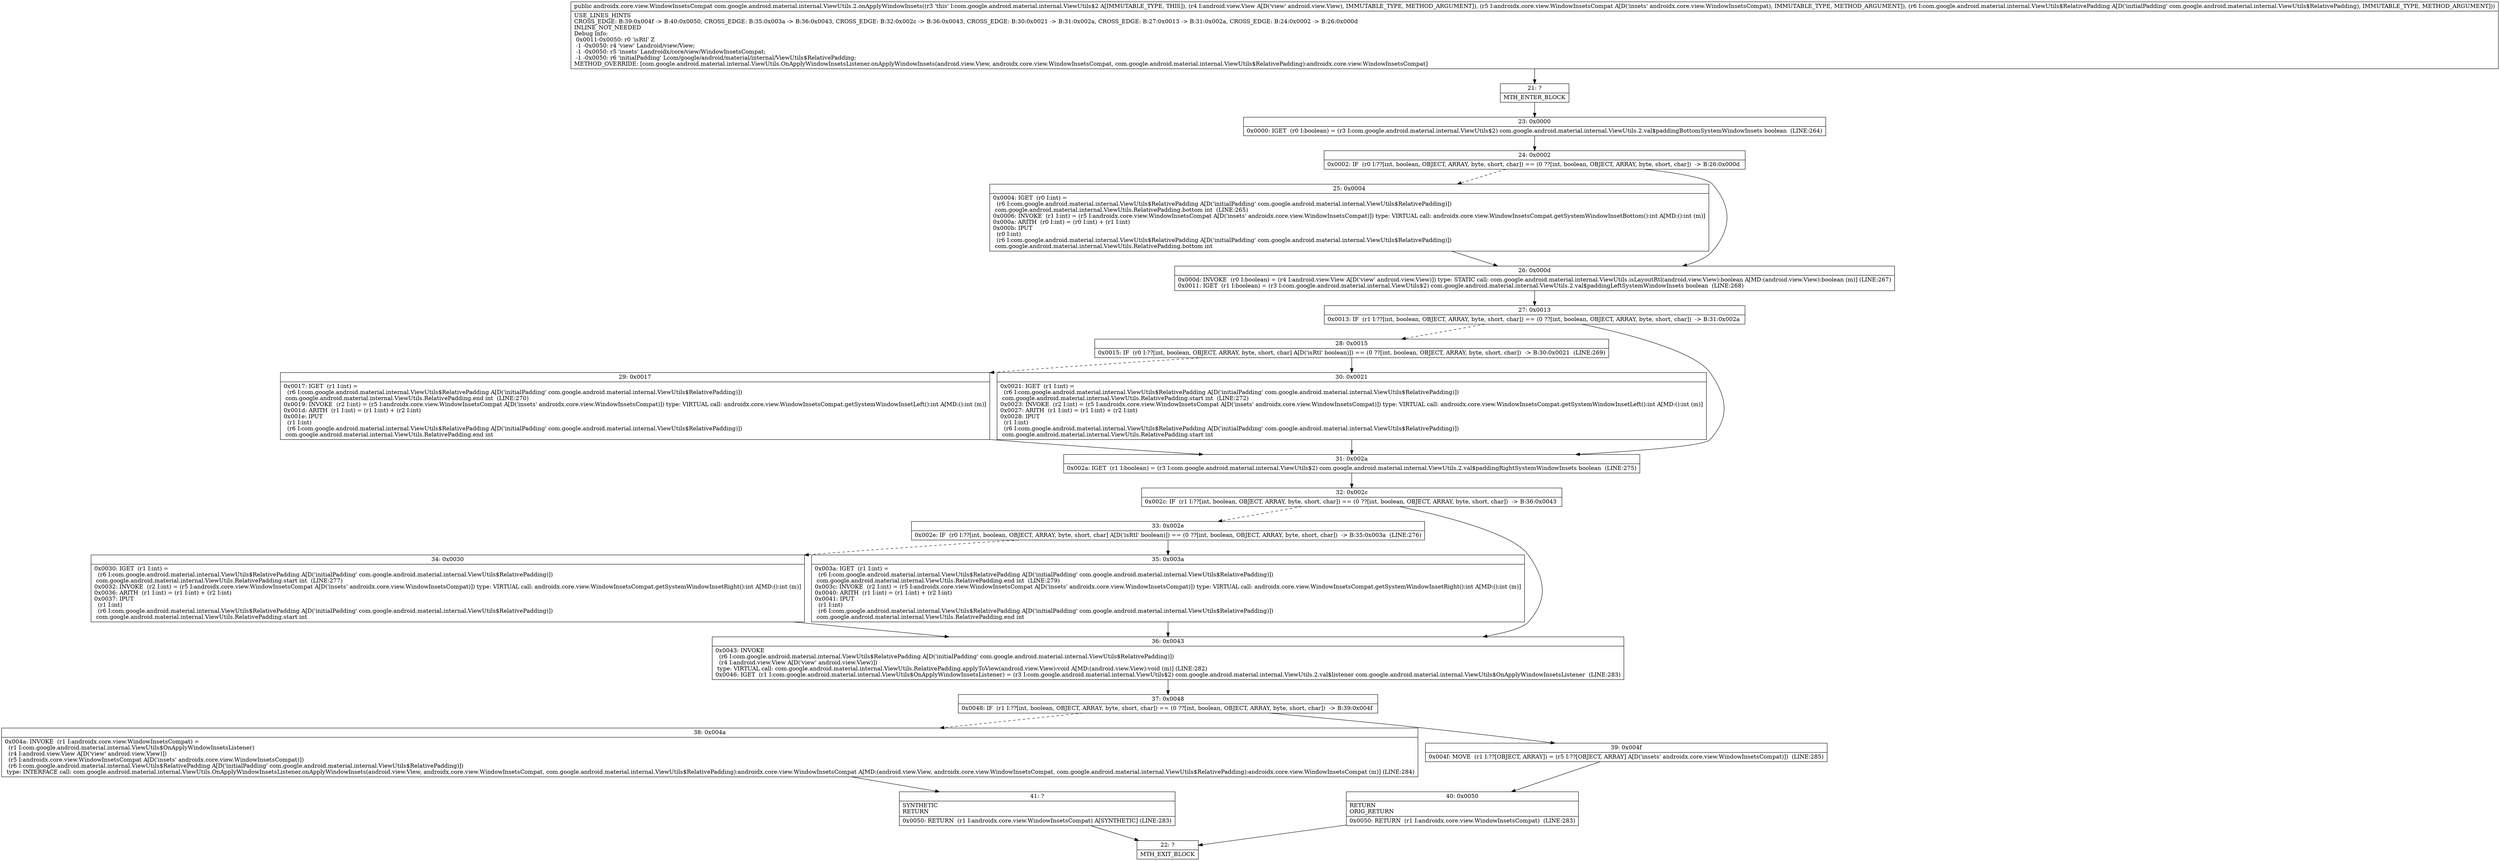 digraph "CFG forcom.google.android.material.internal.ViewUtils.2.onApplyWindowInsets(Landroid\/view\/View;Landroidx\/core\/view\/WindowInsetsCompat;Lcom\/google\/android\/material\/internal\/ViewUtils$RelativePadding;)Landroidx\/core\/view\/WindowInsetsCompat;" {
Node_21 [shape=record,label="{21\:\ ?|MTH_ENTER_BLOCK\l}"];
Node_23 [shape=record,label="{23\:\ 0x0000|0x0000: IGET  (r0 I:boolean) = (r3 I:com.google.android.material.internal.ViewUtils$2) com.google.android.material.internal.ViewUtils.2.val$paddingBottomSystemWindowInsets boolean  (LINE:264)\l}"];
Node_24 [shape=record,label="{24\:\ 0x0002|0x0002: IF  (r0 I:??[int, boolean, OBJECT, ARRAY, byte, short, char]) == (0 ??[int, boolean, OBJECT, ARRAY, byte, short, char])  \-\> B:26:0x000d \l}"];
Node_25 [shape=record,label="{25\:\ 0x0004|0x0004: IGET  (r0 I:int) = \l  (r6 I:com.google.android.material.internal.ViewUtils$RelativePadding A[D('initialPadding' com.google.android.material.internal.ViewUtils$RelativePadding)])\l com.google.android.material.internal.ViewUtils.RelativePadding.bottom int  (LINE:265)\l0x0006: INVOKE  (r1 I:int) = (r5 I:androidx.core.view.WindowInsetsCompat A[D('insets' androidx.core.view.WindowInsetsCompat)]) type: VIRTUAL call: androidx.core.view.WindowInsetsCompat.getSystemWindowInsetBottom():int A[MD:():int (m)]\l0x000a: ARITH  (r0 I:int) = (r0 I:int) + (r1 I:int) \l0x000b: IPUT  \l  (r0 I:int)\l  (r6 I:com.google.android.material.internal.ViewUtils$RelativePadding A[D('initialPadding' com.google.android.material.internal.ViewUtils$RelativePadding)])\l com.google.android.material.internal.ViewUtils.RelativePadding.bottom int \l}"];
Node_26 [shape=record,label="{26\:\ 0x000d|0x000d: INVOKE  (r0 I:boolean) = (r4 I:android.view.View A[D('view' android.view.View)]) type: STATIC call: com.google.android.material.internal.ViewUtils.isLayoutRtl(android.view.View):boolean A[MD:(android.view.View):boolean (m)] (LINE:267)\l0x0011: IGET  (r1 I:boolean) = (r3 I:com.google.android.material.internal.ViewUtils$2) com.google.android.material.internal.ViewUtils.2.val$paddingLeftSystemWindowInsets boolean  (LINE:268)\l}"];
Node_27 [shape=record,label="{27\:\ 0x0013|0x0013: IF  (r1 I:??[int, boolean, OBJECT, ARRAY, byte, short, char]) == (0 ??[int, boolean, OBJECT, ARRAY, byte, short, char])  \-\> B:31:0x002a \l}"];
Node_28 [shape=record,label="{28\:\ 0x0015|0x0015: IF  (r0 I:??[int, boolean, OBJECT, ARRAY, byte, short, char] A[D('isRtl' boolean)]) == (0 ??[int, boolean, OBJECT, ARRAY, byte, short, char])  \-\> B:30:0x0021  (LINE:269)\l}"];
Node_29 [shape=record,label="{29\:\ 0x0017|0x0017: IGET  (r1 I:int) = \l  (r6 I:com.google.android.material.internal.ViewUtils$RelativePadding A[D('initialPadding' com.google.android.material.internal.ViewUtils$RelativePadding)])\l com.google.android.material.internal.ViewUtils.RelativePadding.end int  (LINE:270)\l0x0019: INVOKE  (r2 I:int) = (r5 I:androidx.core.view.WindowInsetsCompat A[D('insets' androidx.core.view.WindowInsetsCompat)]) type: VIRTUAL call: androidx.core.view.WindowInsetsCompat.getSystemWindowInsetLeft():int A[MD:():int (m)]\l0x001d: ARITH  (r1 I:int) = (r1 I:int) + (r2 I:int) \l0x001e: IPUT  \l  (r1 I:int)\l  (r6 I:com.google.android.material.internal.ViewUtils$RelativePadding A[D('initialPadding' com.google.android.material.internal.ViewUtils$RelativePadding)])\l com.google.android.material.internal.ViewUtils.RelativePadding.end int \l}"];
Node_30 [shape=record,label="{30\:\ 0x0021|0x0021: IGET  (r1 I:int) = \l  (r6 I:com.google.android.material.internal.ViewUtils$RelativePadding A[D('initialPadding' com.google.android.material.internal.ViewUtils$RelativePadding)])\l com.google.android.material.internal.ViewUtils.RelativePadding.start int  (LINE:272)\l0x0023: INVOKE  (r2 I:int) = (r5 I:androidx.core.view.WindowInsetsCompat A[D('insets' androidx.core.view.WindowInsetsCompat)]) type: VIRTUAL call: androidx.core.view.WindowInsetsCompat.getSystemWindowInsetLeft():int A[MD:():int (m)]\l0x0027: ARITH  (r1 I:int) = (r1 I:int) + (r2 I:int) \l0x0028: IPUT  \l  (r1 I:int)\l  (r6 I:com.google.android.material.internal.ViewUtils$RelativePadding A[D('initialPadding' com.google.android.material.internal.ViewUtils$RelativePadding)])\l com.google.android.material.internal.ViewUtils.RelativePadding.start int \l}"];
Node_31 [shape=record,label="{31\:\ 0x002a|0x002a: IGET  (r1 I:boolean) = (r3 I:com.google.android.material.internal.ViewUtils$2) com.google.android.material.internal.ViewUtils.2.val$paddingRightSystemWindowInsets boolean  (LINE:275)\l}"];
Node_32 [shape=record,label="{32\:\ 0x002c|0x002c: IF  (r1 I:??[int, boolean, OBJECT, ARRAY, byte, short, char]) == (0 ??[int, boolean, OBJECT, ARRAY, byte, short, char])  \-\> B:36:0x0043 \l}"];
Node_33 [shape=record,label="{33\:\ 0x002e|0x002e: IF  (r0 I:??[int, boolean, OBJECT, ARRAY, byte, short, char] A[D('isRtl' boolean)]) == (0 ??[int, boolean, OBJECT, ARRAY, byte, short, char])  \-\> B:35:0x003a  (LINE:276)\l}"];
Node_34 [shape=record,label="{34\:\ 0x0030|0x0030: IGET  (r1 I:int) = \l  (r6 I:com.google.android.material.internal.ViewUtils$RelativePadding A[D('initialPadding' com.google.android.material.internal.ViewUtils$RelativePadding)])\l com.google.android.material.internal.ViewUtils.RelativePadding.start int  (LINE:277)\l0x0032: INVOKE  (r2 I:int) = (r5 I:androidx.core.view.WindowInsetsCompat A[D('insets' androidx.core.view.WindowInsetsCompat)]) type: VIRTUAL call: androidx.core.view.WindowInsetsCompat.getSystemWindowInsetRight():int A[MD:():int (m)]\l0x0036: ARITH  (r1 I:int) = (r1 I:int) + (r2 I:int) \l0x0037: IPUT  \l  (r1 I:int)\l  (r6 I:com.google.android.material.internal.ViewUtils$RelativePadding A[D('initialPadding' com.google.android.material.internal.ViewUtils$RelativePadding)])\l com.google.android.material.internal.ViewUtils.RelativePadding.start int \l}"];
Node_35 [shape=record,label="{35\:\ 0x003a|0x003a: IGET  (r1 I:int) = \l  (r6 I:com.google.android.material.internal.ViewUtils$RelativePadding A[D('initialPadding' com.google.android.material.internal.ViewUtils$RelativePadding)])\l com.google.android.material.internal.ViewUtils.RelativePadding.end int  (LINE:279)\l0x003c: INVOKE  (r2 I:int) = (r5 I:androidx.core.view.WindowInsetsCompat A[D('insets' androidx.core.view.WindowInsetsCompat)]) type: VIRTUAL call: androidx.core.view.WindowInsetsCompat.getSystemWindowInsetRight():int A[MD:():int (m)]\l0x0040: ARITH  (r1 I:int) = (r1 I:int) + (r2 I:int) \l0x0041: IPUT  \l  (r1 I:int)\l  (r6 I:com.google.android.material.internal.ViewUtils$RelativePadding A[D('initialPadding' com.google.android.material.internal.ViewUtils$RelativePadding)])\l com.google.android.material.internal.ViewUtils.RelativePadding.end int \l}"];
Node_36 [shape=record,label="{36\:\ 0x0043|0x0043: INVOKE  \l  (r6 I:com.google.android.material.internal.ViewUtils$RelativePadding A[D('initialPadding' com.google.android.material.internal.ViewUtils$RelativePadding)])\l  (r4 I:android.view.View A[D('view' android.view.View)])\l type: VIRTUAL call: com.google.android.material.internal.ViewUtils.RelativePadding.applyToView(android.view.View):void A[MD:(android.view.View):void (m)] (LINE:282)\l0x0046: IGET  (r1 I:com.google.android.material.internal.ViewUtils$OnApplyWindowInsetsListener) = (r3 I:com.google.android.material.internal.ViewUtils$2) com.google.android.material.internal.ViewUtils.2.val$listener com.google.android.material.internal.ViewUtils$OnApplyWindowInsetsListener  (LINE:283)\l}"];
Node_37 [shape=record,label="{37\:\ 0x0048|0x0048: IF  (r1 I:??[int, boolean, OBJECT, ARRAY, byte, short, char]) == (0 ??[int, boolean, OBJECT, ARRAY, byte, short, char])  \-\> B:39:0x004f \l}"];
Node_38 [shape=record,label="{38\:\ 0x004a|0x004a: INVOKE  (r1 I:androidx.core.view.WindowInsetsCompat) = \l  (r1 I:com.google.android.material.internal.ViewUtils$OnApplyWindowInsetsListener)\l  (r4 I:android.view.View A[D('view' android.view.View)])\l  (r5 I:androidx.core.view.WindowInsetsCompat A[D('insets' androidx.core.view.WindowInsetsCompat)])\l  (r6 I:com.google.android.material.internal.ViewUtils$RelativePadding A[D('initialPadding' com.google.android.material.internal.ViewUtils$RelativePadding)])\l type: INTERFACE call: com.google.android.material.internal.ViewUtils.OnApplyWindowInsetsListener.onApplyWindowInsets(android.view.View, androidx.core.view.WindowInsetsCompat, com.google.android.material.internal.ViewUtils$RelativePadding):androidx.core.view.WindowInsetsCompat A[MD:(android.view.View, androidx.core.view.WindowInsetsCompat, com.google.android.material.internal.ViewUtils$RelativePadding):androidx.core.view.WindowInsetsCompat (m)] (LINE:284)\l}"];
Node_41 [shape=record,label="{41\:\ ?|SYNTHETIC\lRETURN\l|0x0050: RETURN  (r1 I:androidx.core.view.WindowInsetsCompat) A[SYNTHETIC] (LINE:283)\l}"];
Node_22 [shape=record,label="{22\:\ ?|MTH_EXIT_BLOCK\l}"];
Node_39 [shape=record,label="{39\:\ 0x004f|0x004f: MOVE  (r1 I:??[OBJECT, ARRAY]) = (r5 I:??[OBJECT, ARRAY] A[D('insets' androidx.core.view.WindowInsetsCompat)])  (LINE:285)\l}"];
Node_40 [shape=record,label="{40\:\ 0x0050|RETURN\lORIG_RETURN\l|0x0050: RETURN  (r1 I:androidx.core.view.WindowInsetsCompat)  (LINE:283)\l}"];
MethodNode[shape=record,label="{public androidx.core.view.WindowInsetsCompat com.google.android.material.internal.ViewUtils.2.onApplyWindowInsets((r3 'this' I:com.google.android.material.internal.ViewUtils$2 A[IMMUTABLE_TYPE, THIS]), (r4 I:android.view.View A[D('view' android.view.View), IMMUTABLE_TYPE, METHOD_ARGUMENT]), (r5 I:androidx.core.view.WindowInsetsCompat A[D('insets' androidx.core.view.WindowInsetsCompat), IMMUTABLE_TYPE, METHOD_ARGUMENT]), (r6 I:com.google.android.material.internal.ViewUtils$RelativePadding A[D('initialPadding' com.google.android.material.internal.ViewUtils$RelativePadding), IMMUTABLE_TYPE, METHOD_ARGUMENT]))  | USE_LINES_HINTS\lCROSS_EDGE: B:39:0x004f \-\> B:40:0x0050, CROSS_EDGE: B:35:0x003a \-\> B:36:0x0043, CROSS_EDGE: B:32:0x002c \-\> B:36:0x0043, CROSS_EDGE: B:30:0x0021 \-\> B:31:0x002a, CROSS_EDGE: B:27:0x0013 \-\> B:31:0x002a, CROSS_EDGE: B:24:0x0002 \-\> B:26:0x000d\lINLINE_NOT_NEEDED\lDebug Info:\l  0x0011\-0x0050: r0 'isRtl' Z\l  \-1 \-0x0050: r4 'view' Landroid\/view\/View;\l  \-1 \-0x0050: r5 'insets' Landroidx\/core\/view\/WindowInsetsCompat;\l  \-1 \-0x0050: r6 'initialPadding' Lcom\/google\/android\/material\/internal\/ViewUtils$RelativePadding;\lMETHOD_OVERRIDE: [com.google.android.material.internal.ViewUtils.OnApplyWindowInsetsListener.onApplyWindowInsets(android.view.View, androidx.core.view.WindowInsetsCompat, com.google.android.material.internal.ViewUtils$RelativePadding):androidx.core.view.WindowInsetsCompat]\l}"];
MethodNode -> Node_21;Node_21 -> Node_23;
Node_23 -> Node_24;
Node_24 -> Node_25[style=dashed];
Node_24 -> Node_26;
Node_25 -> Node_26;
Node_26 -> Node_27;
Node_27 -> Node_28[style=dashed];
Node_27 -> Node_31;
Node_28 -> Node_29[style=dashed];
Node_28 -> Node_30;
Node_29 -> Node_31;
Node_30 -> Node_31;
Node_31 -> Node_32;
Node_32 -> Node_33[style=dashed];
Node_32 -> Node_36;
Node_33 -> Node_34[style=dashed];
Node_33 -> Node_35;
Node_34 -> Node_36;
Node_35 -> Node_36;
Node_36 -> Node_37;
Node_37 -> Node_38[style=dashed];
Node_37 -> Node_39;
Node_38 -> Node_41;
Node_41 -> Node_22;
Node_39 -> Node_40;
Node_40 -> Node_22;
}

